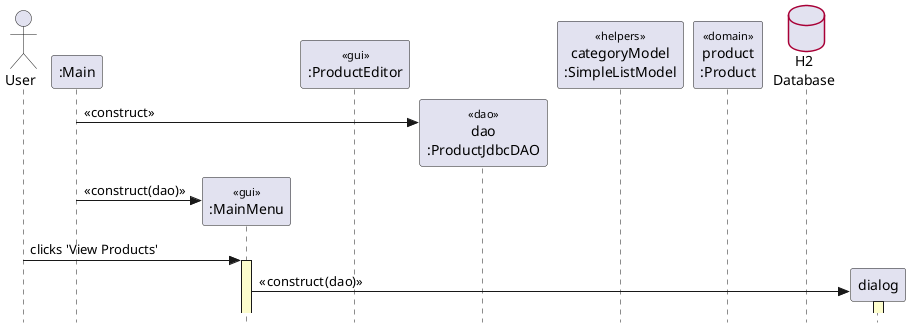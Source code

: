 @startuml
@startuml
' style tweaks to make the diagram a little more readable
skinparam {
	Style strictuml
	RoundCorner 5
        Database {
		' the default border no longer matches the normal colours (bug?), so fix this
		BorderColor #A80036
	}
	Sequence {
		' make activations yellow too
		LifeLineBackgroundColor #FDFDCD

		' make stereotypes less ugly
		Stereotype {
			Font {
				Size 11
				Style plain
			}
		}
	}
}

actor User as user
participant ":Main" as main
participant ":MainMenu" as menu <<gui>>
participant ":ProductEditor" as viewProduct <<gui>>
participant "dao\n:ProductJdbcDAO" as dao <<dao>>
participant "categoryModel\n:SimpleListModel" as model <<helpers>>
participant "product\n:Product" as product <<domain>>
database "H2\nDatabase" as db

create dao
main -> dao : «construct»


create menu
main -> menu : «construct(dao)»

user -> menu++ : clicks 'View Products'

create dialog
menu -> dialog++ : « construct (dao)»

@enduml
